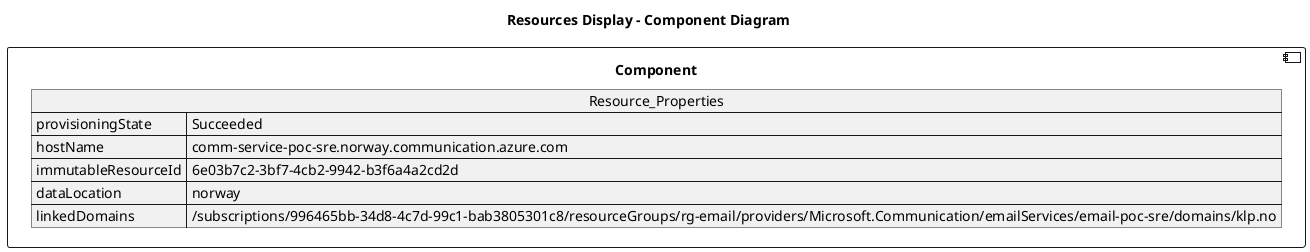 @startuml

title Resources Display - Component Diagram

component Component {

json  Resource_Properties {
  "provisioningState": "Succeeded",
  "hostName": "comm-service-poc-sre.norway.communication.azure.com",
  "immutableResourceId": "6e03b7c2-3bf7-4cb2-9942-b3f6a4a2cd2d",
  "dataLocation": "norway",
  "linkedDomains": [
    "/subscriptions/996465bb-34d8-4c7d-99c1-bab3805301c8/resourceGroups/rg-email/providers/Microsoft.Communication/emailServices/email-poc-sre/domains/klp.no"
  ]
}
}
@enduml
